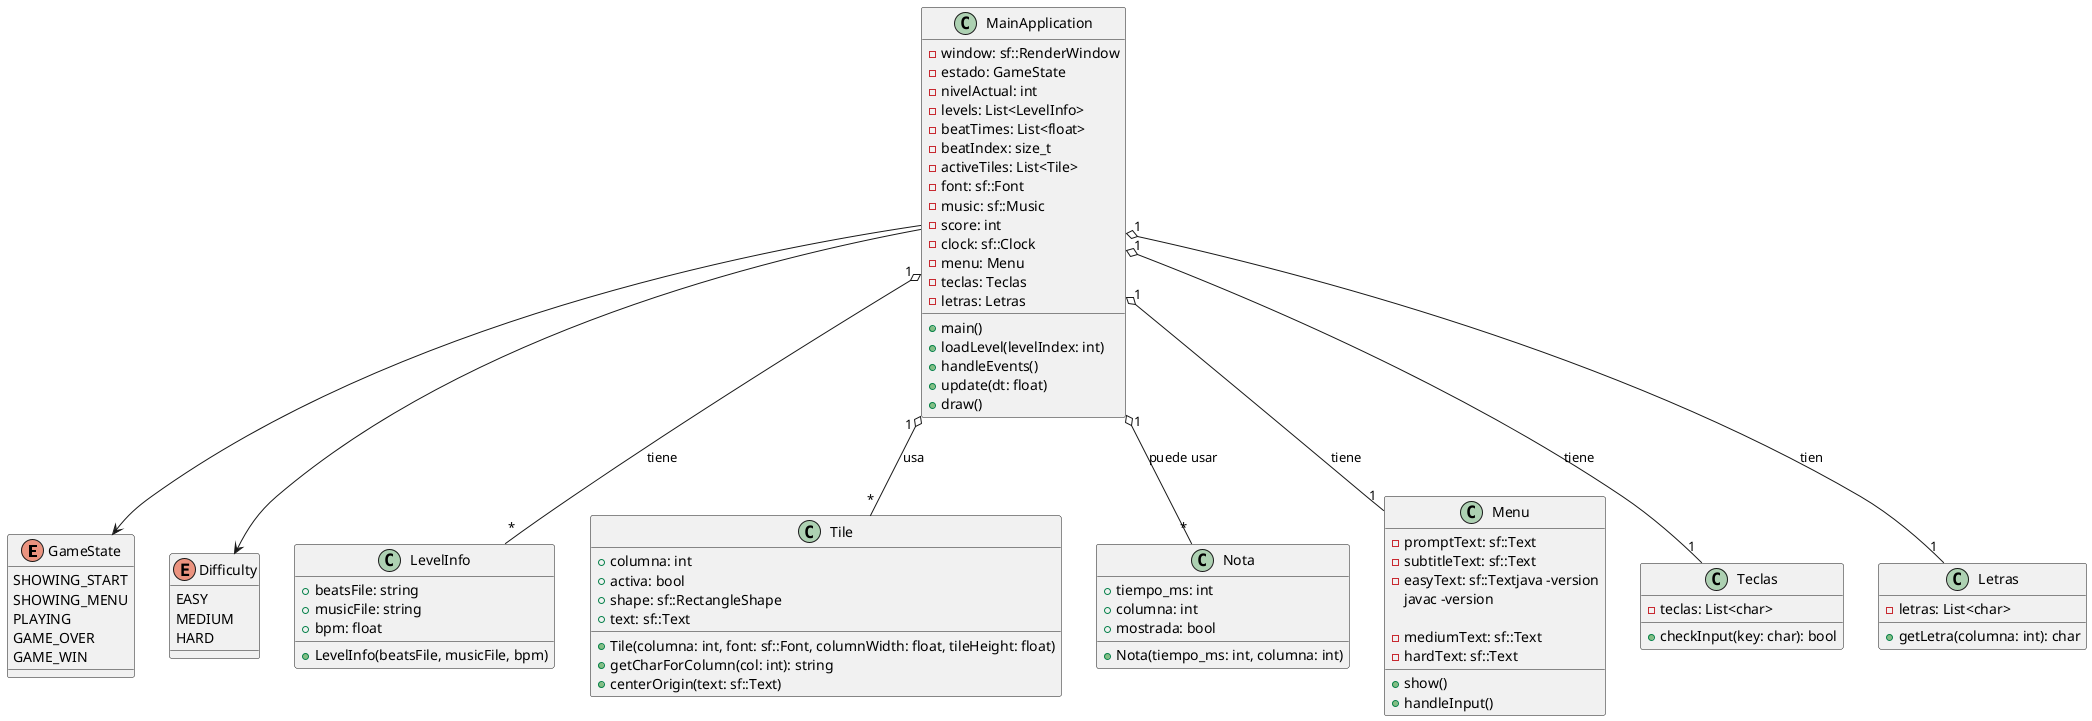 @startuml keyrush

enum GameState {
    SHOWING_START
    SHOWING_MENU
    PLAYING
    GAME_OVER
    GAME_WIN
}

enum Difficulty {
    EASY
    MEDIUM
    HARD
}

' --- CLASES PRINCIPALES ---
class MainApplication {
    - window: sf::RenderWindow
    - estado: GameState
    - nivelActual: int
    - levels: List<LevelInfo>
    - beatTimes: List<float>
    - beatIndex: size_t
    - activeTiles: List<Tile>
    - font: sf::Font
    - music: sf::Music
    - score: int
    - clock: sf::Clock
    - menu: Menu
    - teclas: Teclas
    - letras: Letras
    + main()
    + loadLevel(levelIndex: int)
    + handleEvents()
    + update(dt: float)
    + draw()
}

class LevelInfo {
    + beatsFile: string
    + musicFile: string
    + bpm: float
    + LevelInfo(beatsFile, musicFile, bpm)
}

class Tile {
    + columna: int
    + activa: bool
    + shape: sf::RectangleShape
    + text: sf::Text
    + Tile(columna: int, font: sf::Font, columnWidth: float, tileHeight: float)
    + getCharForColumn(col: int): string
    + centerOrigin(text: sf::Text)
}

class Nota {
    + tiempo_ms: int
    + columna: int
    + mostrada: bool
    + Nota(tiempo_ms: int, columna: int)
}

class Menu {
    - promptText: sf::Text
    - subtitleText: sf::Text
    - easyText: sf::Textjava -version
javac -version

    - mediumText: sf::Text
    - hardText: sf::Text
    + show()
    + handleInput()
}

class Teclas {
    - teclas: List<char>
    + checkInput(key: char): bool
}

class Letras {
    - letras: List<char>
    + getLetra(columna: int): char
}

' --- RELACIONES ---
MainApplication "1" o-- "*" Tile : usa
MainApplication "1" o-- "*" LevelInfo : tiene
MainApplication "1" o-- "*" Nota : puede usar
MainApplication "1" o-- "1" Menu : tiene
MainApplication "1" o-- "1" Teclas : tiene
MainApplication "1" o-- "1" Letras : tien
MainApplication --> GameState
MainApplication --> Difficulty

@enduml